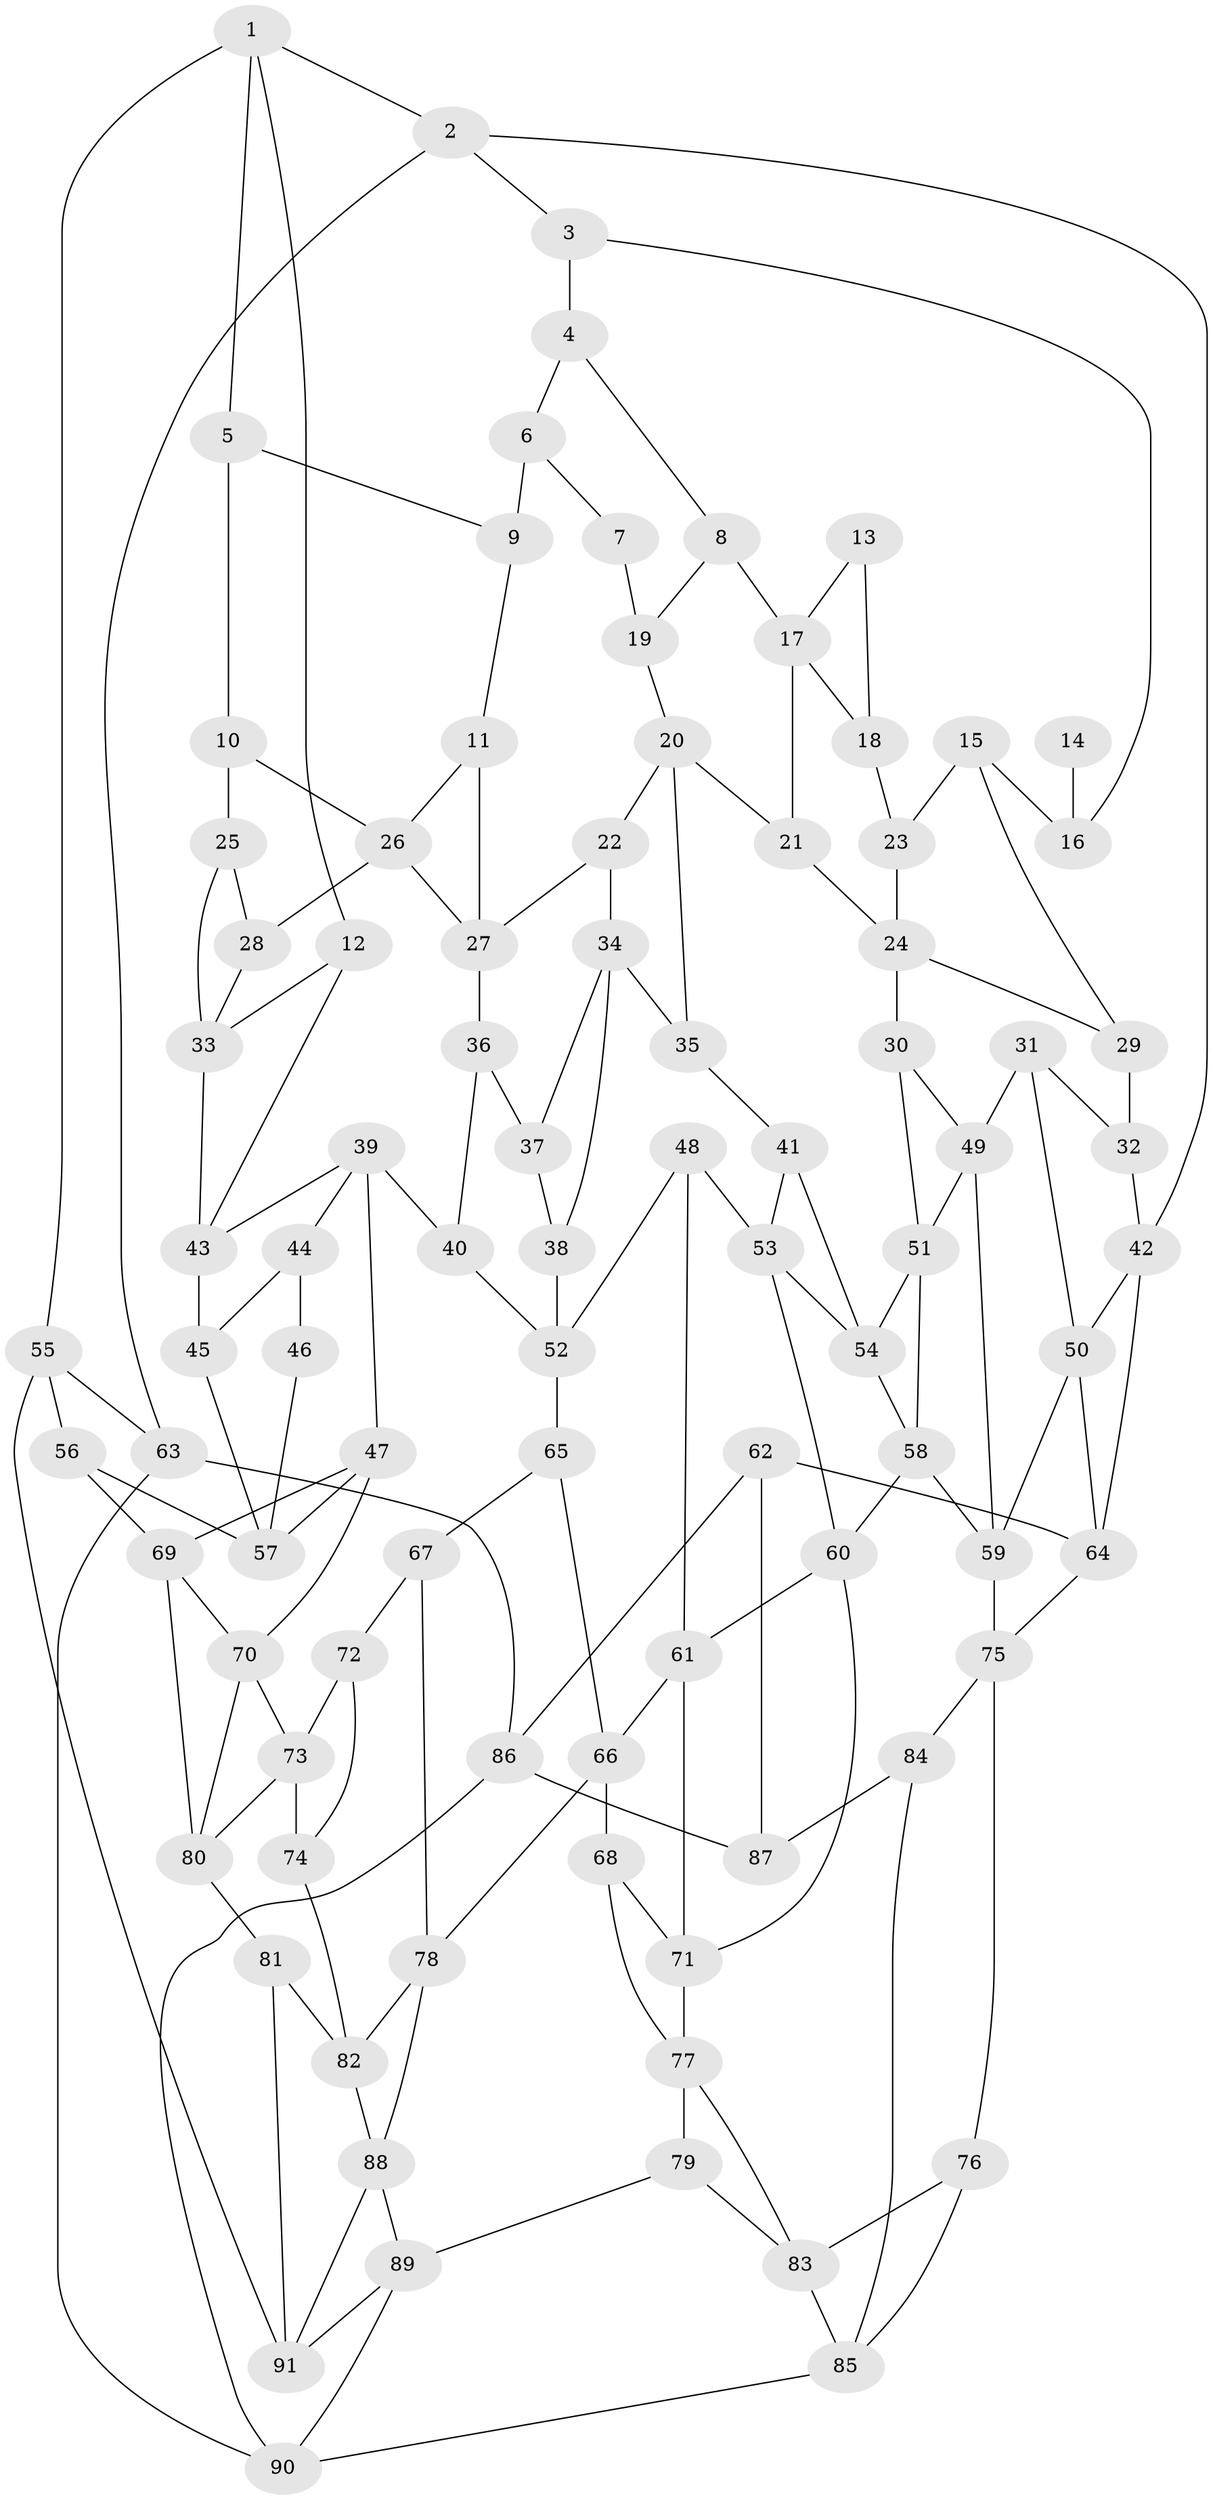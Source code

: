// original degree distribution, {3: 0.02666666666666667, 6: 0.22666666666666666, 4: 0.21333333333333335, 5: 0.5333333333333333}
// Generated by graph-tools (version 1.1) at 2025/38/03/04/25 23:38:24]
// undirected, 91 vertices, 156 edges
graph export_dot {
  node [color=gray90,style=filled];
  1;
  2;
  3;
  4;
  5;
  6;
  7;
  8;
  9;
  10;
  11;
  12;
  13;
  14;
  15;
  16;
  17;
  18;
  19;
  20;
  21;
  22;
  23;
  24;
  25;
  26;
  27;
  28;
  29;
  30;
  31;
  32;
  33;
  34;
  35;
  36;
  37;
  38;
  39;
  40;
  41;
  42;
  43;
  44;
  45;
  46;
  47;
  48;
  49;
  50;
  51;
  52;
  53;
  54;
  55;
  56;
  57;
  58;
  59;
  60;
  61;
  62;
  63;
  64;
  65;
  66;
  67;
  68;
  69;
  70;
  71;
  72;
  73;
  74;
  75;
  76;
  77;
  78;
  79;
  80;
  81;
  82;
  83;
  84;
  85;
  86;
  87;
  88;
  89;
  90;
  91;
  1 -- 2 [weight=1.0];
  1 -- 5 [weight=1.0];
  1 -- 12 [weight=1.0];
  1 -- 55 [weight=1.0];
  2 -- 3 [weight=1.0];
  2 -- 42 [weight=1.0];
  2 -- 63 [weight=1.0];
  3 -- 4 [weight=1.0];
  3 -- 16 [weight=1.0];
  4 -- 6 [weight=1.0];
  4 -- 8 [weight=1.0];
  5 -- 9 [weight=1.0];
  5 -- 10 [weight=1.0];
  6 -- 7 [weight=1.0];
  6 -- 9 [weight=2.0];
  7 -- 19 [weight=2.0];
  8 -- 17 [weight=1.0];
  8 -- 19 [weight=1.0];
  9 -- 11 [weight=1.0];
  10 -- 25 [weight=2.0];
  10 -- 26 [weight=1.0];
  11 -- 26 [weight=1.0];
  11 -- 27 [weight=1.0];
  12 -- 33 [weight=1.0];
  12 -- 43 [weight=1.0];
  13 -- 17 [weight=1.0];
  13 -- 18 [weight=1.0];
  14 -- 16 [weight=2.0];
  15 -- 16 [weight=1.0];
  15 -- 23 [weight=1.0];
  15 -- 29 [weight=1.0];
  17 -- 18 [weight=1.0];
  17 -- 21 [weight=1.0];
  18 -- 23 [weight=2.0];
  19 -- 20 [weight=1.0];
  20 -- 21 [weight=1.0];
  20 -- 22 [weight=1.0];
  20 -- 35 [weight=1.0];
  21 -- 24 [weight=1.0];
  22 -- 27 [weight=1.0];
  22 -- 34 [weight=1.0];
  23 -- 24 [weight=1.0];
  24 -- 29 [weight=1.0];
  24 -- 30 [weight=1.0];
  25 -- 28 [weight=1.0];
  25 -- 33 [weight=1.0];
  26 -- 27 [weight=1.0];
  26 -- 28 [weight=1.0];
  27 -- 36 [weight=1.0];
  28 -- 33 [weight=1.0];
  29 -- 32 [weight=2.0];
  30 -- 49 [weight=1.0];
  30 -- 51 [weight=1.0];
  31 -- 32 [weight=1.0];
  31 -- 49 [weight=1.0];
  31 -- 50 [weight=1.0];
  32 -- 42 [weight=1.0];
  33 -- 43 [weight=1.0];
  34 -- 35 [weight=1.0];
  34 -- 37 [weight=1.0];
  34 -- 38 [weight=1.0];
  35 -- 41 [weight=1.0];
  36 -- 37 [weight=2.0];
  36 -- 40 [weight=1.0];
  37 -- 38 [weight=1.0];
  38 -- 52 [weight=1.0];
  39 -- 40 [weight=1.0];
  39 -- 43 [weight=1.0];
  39 -- 44 [weight=1.0];
  39 -- 47 [weight=1.0];
  40 -- 52 [weight=1.0];
  41 -- 53 [weight=1.0];
  41 -- 54 [weight=1.0];
  42 -- 50 [weight=1.0];
  42 -- 64 [weight=1.0];
  43 -- 45 [weight=1.0];
  44 -- 45 [weight=1.0];
  44 -- 46 [weight=2.0];
  45 -- 57 [weight=1.0];
  46 -- 57 [weight=1.0];
  47 -- 57 [weight=1.0];
  47 -- 69 [weight=1.0];
  47 -- 70 [weight=1.0];
  48 -- 52 [weight=1.0];
  48 -- 53 [weight=1.0];
  48 -- 61 [weight=1.0];
  49 -- 51 [weight=1.0];
  49 -- 59 [weight=1.0];
  50 -- 59 [weight=1.0];
  50 -- 64 [weight=1.0];
  51 -- 54 [weight=1.0];
  51 -- 58 [weight=1.0];
  52 -- 65 [weight=1.0];
  53 -- 54 [weight=1.0];
  53 -- 60 [weight=1.0];
  54 -- 58 [weight=1.0];
  55 -- 56 [weight=1.0];
  55 -- 63 [weight=1.0];
  55 -- 91 [weight=1.0];
  56 -- 57 [weight=1.0];
  56 -- 69 [weight=1.0];
  58 -- 59 [weight=1.0];
  58 -- 60 [weight=1.0];
  59 -- 75 [weight=1.0];
  60 -- 61 [weight=1.0];
  60 -- 71 [weight=1.0];
  61 -- 66 [weight=1.0];
  61 -- 71 [weight=1.0];
  62 -- 64 [weight=1.0];
  62 -- 86 [weight=1.0];
  62 -- 87 [weight=1.0];
  63 -- 86 [weight=1.0];
  63 -- 90 [weight=1.0];
  64 -- 75 [weight=1.0];
  65 -- 66 [weight=1.0];
  65 -- 67 [weight=1.0];
  66 -- 68 [weight=1.0];
  66 -- 78 [weight=1.0];
  67 -- 72 [weight=2.0];
  67 -- 78 [weight=1.0];
  68 -- 71 [weight=1.0];
  68 -- 77 [weight=1.0];
  69 -- 70 [weight=1.0];
  69 -- 80 [weight=1.0];
  70 -- 73 [weight=1.0];
  70 -- 80 [weight=1.0];
  71 -- 77 [weight=1.0];
  72 -- 73 [weight=1.0];
  72 -- 74 [weight=1.0];
  73 -- 74 [weight=1.0];
  73 -- 80 [weight=1.0];
  74 -- 82 [weight=1.0];
  75 -- 76 [weight=1.0];
  75 -- 84 [weight=1.0];
  76 -- 83 [weight=1.0];
  76 -- 85 [weight=1.0];
  77 -- 79 [weight=1.0];
  77 -- 83 [weight=1.0];
  78 -- 82 [weight=1.0];
  78 -- 88 [weight=1.0];
  79 -- 83 [weight=1.0];
  79 -- 89 [weight=1.0];
  80 -- 81 [weight=1.0];
  81 -- 82 [weight=1.0];
  81 -- 91 [weight=1.0];
  82 -- 88 [weight=1.0];
  83 -- 85 [weight=1.0];
  84 -- 85 [weight=1.0];
  84 -- 87 [weight=2.0];
  85 -- 90 [weight=1.0];
  86 -- 87 [weight=1.0];
  86 -- 90 [weight=1.0];
  88 -- 89 [weight=1.0];
  88 -- 91 [weight=1.0];
  89 -- 90 [weight=1.0];
  89 -- 91 [weight=1.0];
}
